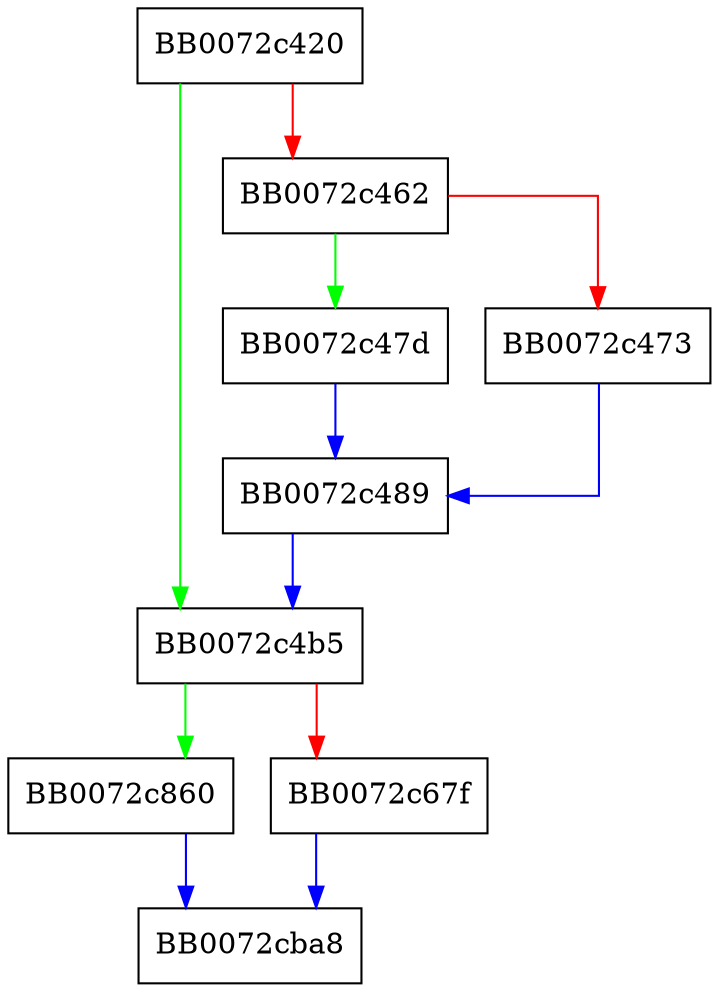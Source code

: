 digraph Camellia_Ekeygen {
  node [shape="box"];
  graph [splines=ortho];
  BB0072c420 -> BB0072c4b5 [color="green"];
  BB0072c420 -> BB0072c462 [color="red"];
  BB0072c462 -> BB0072c47d [color="green"];
  BB0072c462 -> BB0072c473 [color="red"];
  BB0072c473 -> BB0072c489 [color="blue"];
  BB0072c47d -> BB0072c489 [color="blue"];
  BB0072c489 -> BB0072c4b5 [color="blue"];
  BB0072c4b5 -> BB0072c860 [color="green"];
  BB0072c4b5 -> BB0072c67f [color="red"];
  BB0072c67f -> BB0072cba8 [color="blue"];
  BB0072c860 -> BB0072cba8 [color="blue"];
}